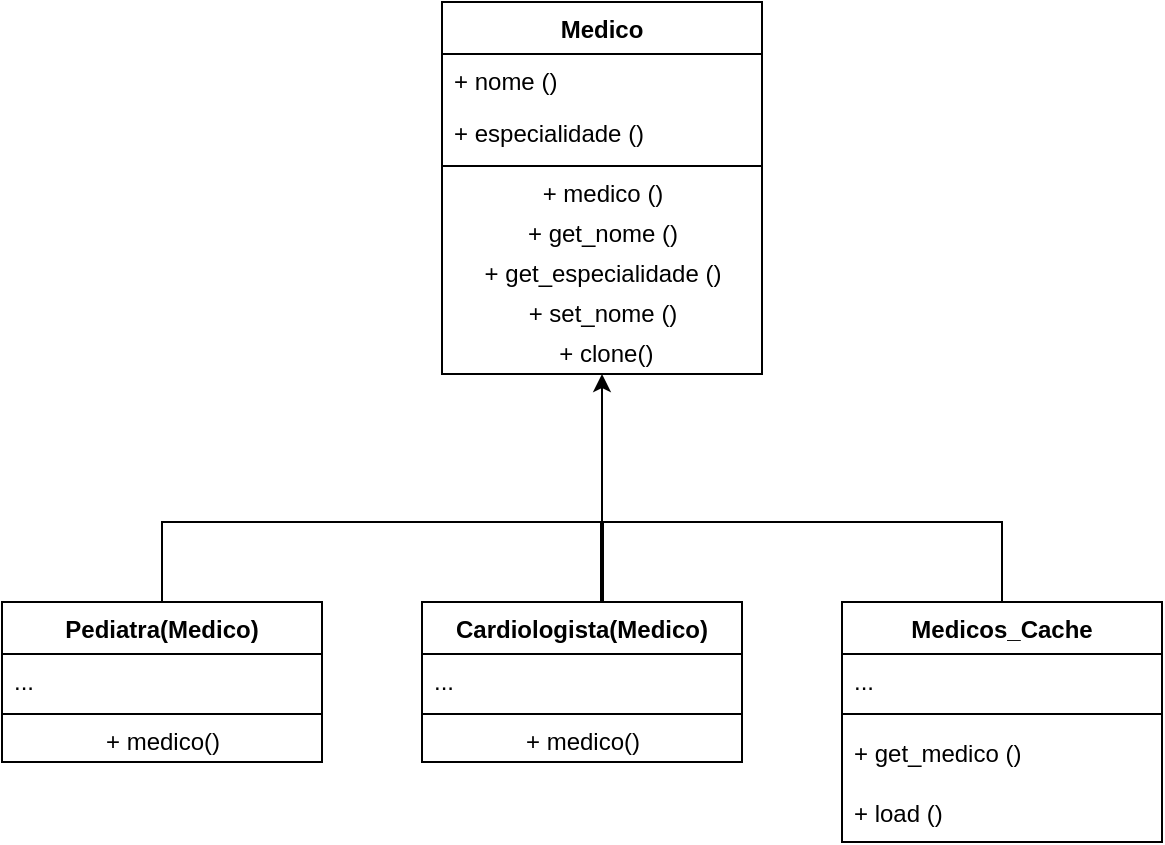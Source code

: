 <mxfile version="17.1.3" type="device"><diagram id="Usv__YCPIJ87BXvcgYp3" name="Page-1"><mxGraphModel dx="824" dy="855" grid="1" gridSize="10" guides="1" tooltips="1" connect="1" arrows="1" fold="1" page="1" pageScale="1" pageWidth="827" pageHeight="1169" math="0" shadow="0"><root><mxCell id="0"/><mxCell id="1" parent="0"/><mxCell id="Z-tR_-vevjpdy-4VLBA9-17" value="" style="shape=partialRectangle;whiteSpace=wrap;html=1;bottom=1;right=1;left=1;top=0;fillColor=none;routingCenterX=-0.5;direction=west;" parent="1" vertex="1"><mxGeometry x="310" y="340" width="420" height="40" as="geometry"/></mxCell><mxCell id="Z-tR_-vevjpdy-4VLBA9-23" value="" style="edgeStyle=orthogonalEdgeStyle;rounded=0;orthogonalLoop=1;jettySize=auto;html=1;" parent="1" source="Z-tR_-vevjpdy-4VLBA9-19" target="Z-tR_-vevjpdy-4VLBA9-6" edge="1"><mxGeometry relative="1" as="geometry"/></mxCell><mxCell id="Z-tR_-vevjpdy-4VLBA9-19" value="" style="line;strokeWidth=2;html=1;direction=south;" parent="1" vertex="1"><mxGeometry x="525" y="340" width="10" height="40" as="geometry"/></mxCell><mxCell id="ecQ5F8x7SxSl_X-giozS-5" value="Medico" style="swimlane;fontStyle=1;align=center;verticalAlign=top;childLayout=stackLayout;horizontal=1;startSize=26;horizontalStack=0;resizeParent=1;resizeParentMax=0;resizeLast=0;collapsible=1;marginBottom=0;" vertex="1" parent="1"><mxGeometry x="450" y="80" width="160" height="186" as="geometry"/></mxCell><mxCell id="ecQ5F8x7SxSl_X-giozS-9" value="+ nome ()" style="text;strokeColor=none;fillColor=none;align=left;verticalAlign=top;spacingLeft=4;spacingRight=4;overflow=hidden;rotatable=0;points=[[0,0.5],[1,0.5]];portConstraint=eastwest;" vertex="1" parent="ecQ5F8x7SxSl_X-giozS-5"><mxGeometry y="26" width="160" height="26" as="geometry"/></mxCell><mxCell id="ecQ5F8x7SxSl_X-giozS-6" value="+ especialidade ()" style="text;strokeColor=none;fillColor=none;align=left;verticalAlign=top;spacingLeft=4;spacingRight=4;overflow=hidden;rotatable=0;points=[[0,0.5],[1,0.5]];portConstraint=eastwest;" vertex="1" parent="ecQ5F8x7SxSl_X-giozS-5"><mxGeometry y="52" width="160" height="26" as="geometry"/></mxCell><mxCell id="ecQ5F8x7SxSl_X-giozS-7" value="" style="line;strokeWidth=1;fillColor=none;align=left;verticalAlign=middle;spacingTop=-1;spacingLeft=3;spacingRight=3;rotatable=0;labelPosition=right;points=[];portConstraint=eastwest;" vertex="1" parent="ecQ5F8x7SxSl_X-giozS-5"><mxGeometry y="78" width="160" height="8" as="geometry"/></mxCell><mxCell id="Z-tR_-vevjpdy-4VLBA9-5" value="+ medico ()" style="text;html=1;align=center;verticalAlign=middle;resizable=0;points=[];autosize=1;strokeColor=none;fillColor=none;" parent="ecQ5F8x7SxSl_X-giozS-5" vertex="1"><mxGeometry y="86" width="160" height="20" as="geometry"/></mxCell><mxCell id="Z-tR_-vevjpdy-4VLBA9-4" value="+ get_nome ()" style="text;html=1;align=center;verticalAlign=middle;resizable=0;points=[];autosize=1;strokeColor=none;fillColor=none;" parent="ecQ5F8x7SxSl_X-giozS-5" vertex="1"><mxGeometry y="106" width="160" height="20" as="geometry"/></mxCell><mxCell id="Z-tR_-vevjpdy-4VLBA9-7" value="+ get_especialidade ()" style="text;html=1;align=center;verticalAlign=middle;resizable=0;points=[];autosize=1;strokeColor=none;fillColor=none;" parent="ecQ5F8x7SxSl_X-giozS-5" vertex="1"><mxGeometry y="126" width="160" height="20" as="geometry"/></mxCell><mxCell id="Z-tR_-vevjpdy-4VLBA9-8" value="+ set_nome ()" style="text;html=1;align=center;verticalAlign=middle;resizable=0;points=[];autosize=1;strokeColor=none;fillColor=none;" parent="ecQ5F8x7SxSl_X-giozS-5" vertex="1"><mxGeometry y="146" width="160" height="20" as="geometry"/></mxCell><mxCell id="Z-tR_-vevjpdy-4VLBA9-6" value="&amp;nbsp;+ clone()" style="text;html=1;align=center;verticalAlign=middle;resizable=0;points=[];autosize=1;strokeColor=none;fillColor=none;" parent="ecQ5F8x7SxSl_X-giozS-5" vertex="1"><mxGeometry y="166" width="160" height="20" as="geometry"/></mxCell><mxCell id="ecQ5F8x7SxSl_X-giozS-12" value="Pediatra(Medico)" style="swimlane;fontStyle=1;align=center;verticalAlign=top;childLayout=stackLayout;horizontal=1;startSize=26;horizontalStack=0;resizeParent=1;resizeParentMax=0;resizeLast=0;collapsible=1;marginBottom=0;" vertex="1" parent="1"><mxGeometry x="230" y="380" width="160" height="80" as="geometry"/></mxCell><mxCell id="ecQ5F8x7SxSl_X-giozS-13" value="..." style="text;strokeColor=none;fillColor=none;align=left;verticalAlign=top;spacingLeft=4;spacingRight=4;overflow=hidden;rotatable=0;points=[[0,0.5],[1,0.5]];portConstraint=eastwest;" vertex="1" parent="ecQ5F8x7SxSl_X-giozS-12"><mxGeometry y="26" width="160" height="26" as="geometry"/></mxCell><mxCell id="ecQ5F8x7SxSl_X-giozS-14" value="" style="line;strokeWidth=1;fillColor=none;align=left;verticalAlign=middle;spacingTop=-1;spacingLeft=3;spacingRight=3;rotatable=0;labelPosition=right;points=[];portConstraint=eastwest;" vertex="1" parent="ecQ5F8x7SxSl_X-giozS-12"><mxGeometry y="52" width="160" height="8" as="geometry"/></mxCell><mxCell id="TYyCDBsS5GqyMNUIKZTn-40" value="&lt;font style=&quot;vertical-align: inherit&quot;&gt;&lt;font style=&quot;vertical-align: inherit&quot;&gt;&lt;font style=&quot;vertical-align: inherit&quot;&gt;&lt;font style=&quot;vertical-align: inherit&quot;&gt;&lt;font style=&quot;vertical-align: inherit&quot;&gt;&lt;font style=&quot;vertical-align: inherit&quot;&gt;&lt;font style=&quot;vertical-align: inherit&quot;&gt;&lt;font style=&quot;vertical-align: inherit&quot;&gt;&lt;font style=&quot;vertical-align: inherit&quot;&gt;&lt;font style=&quot;vertical-align: inherit&quot;&gt;+ medico()&lt;/font&gt;&lt;/font&gt;&lt;/font&gt;&lt;/font&gt;&lt;/font&gt;&lt;/font&gt;&lt;/font&gt;&lt;/font&gt;&lt;/font&gt;&lt;/font&gt;" style="text;html=1;align=center;verticalAlign=middle;resizable=0;points=[];autosize=1;strokeColor=none;fillColor=none;" parent="ecQ5F8x7SxSl_X-giozS-12" vertex="1"><mxGeometry y="60" width="160" height="20" as="geometry"/></mxCell><mxCell id="ecQ5F8x7SxSl_X-giozS-16" value="Cardiologista(Medico)" style="swimlane;fontStyle=1;align=center;verticalAlign=top;childLayout=stackLayout;horizontal=1;startSize=26;horizontalStack=0;resizeParent=1;resizeParentMax=0;resizeLast=0;collapsible=1;marginBottom=0;" vertex="1" parent="1"><mxGeometry x="440" y="380" width="160" height="80" as="geometry"/></mxCell><mxCell id="ecQ5F8x7SxSl_X-giozS-17" value="..." style="text;strokeColor=none;fillColor=none;align=left;verticalAlign=top;spacingLeft=4;spacingRight=4;overflow=hidden;rotatable=0;points=[[0,0.5],[1,0.5]];portConstraint=eastwest;" vertex="1" parent="ecQ5F8x7SxSl_X-giozS-16"><mxGeometry y="26" width="160" height="26" as="geometry"/></mxCell><mxCell id="ecQ5F8x7SxSl_X-giozS-18" value="" style="line;strokeWidth=1;fillColor=none;align=left;verticalAlign=middle;spacingTop=-1;spacingLeft=3;spacingRight=3;rotatable=0;labelPosition=right;points=[];portConstraint=eastwest;" vertex="1" parent="ecQ5F8x7SxSl_X-giozS-16"><mxGeometry y="52" width="160" height="8" as="geometry"/></mxCell><mxCell id="TYyCDBsS5GqyMNUIKZTn-41" value="&lt;font style=&quot;vertical-align: inherit&quot;&gt;&lt;font style=&quot;vertical-align: inherit&quot;&gt;+ medico()&lt;/font&gt;&lt;/font&gt;" style="text;html=1;align=center;verticalAlign=middle;resizable=0;points=[];autosize=1;strokeColor=none;fillColor=none;" parent="ecQ5F8x7SxSl_X-giozS-16" vertex="1"><mxGeometry y="60" width="160" height="20" as="geometry"/></mxCell><mxCell id="ecQ5F8x7SxSl_X-giozS-20" value="Medicos_Cache" style="swimlane;fontStyle=1;align=center;verticalAlign=top;childLayout=stackLayout;horizontal=1;startSize=26;horizontalStack=0;resizeParent=1;resizeParentMax=0;resizeLast=0;collapsible=1;marginBottom=0;" vertex="1" parent="1"><mxGeometry x="650" y="380" width="160" height="120" as="geometry"/></mxCell><mxCell id="ecQ5F8x7SxSl_X-giozS-21" value="..." style="text;strokeColor=none;fillColor=none;align=left;verticalAlign=top;spacingLeft=4;spacingRight=4;overflow=hidden;rotatable=0;points=[[0,0.5],[1,0.5]];portConstraint=eastwest;" vertex="1" parent="ecQ5F8x7SxSl_X-giozS-20"><mxGeometry y="26" width="160" height="26" as="geometry"/></mxCell><mxCell id="ecQ5F8x7SxSl_X-giozS-22" value="" style="line;strokeWidth=1;fillColor=none;align=left;verticalAlign=middle;spacingTop=-1;spacingLeft=3;spacingRight=3;rotatable=0;labelPosition=right;points=[];portConstraint=eastwest;" vertex="1" parent="ecQ5F8x7SxSl_X-giozS-20"><mxGeometry y="52" width="160" height="8" as="geometry"/></mxCell><mxCell id="Z-tR_-vevjpdy-4VLBA9-10" value="+ get_medico ()" style="text;strokeColor=none;fillColor=none;align=left;verticalAlign=middle;spacingLeft=4;spacingRight=4;overflow=hidden;points=[[0,0.5],[1,0.5]];portConstraint=eastwest;rotatable=0;" parent="ecQ5F8x7SxSl_X-giozS-20" vertex="1"><mxGeometry y="60" width="160" height="30" as="geometry"/></mxCell><mxCell id="Z-tR_-vevjpdy-4VLBA9-11" value="+ load ()" style="text;strokeColor=none;fillColor=none;align=left;verticalAlign=middle;spacingLeft=4;spacingRight=4;overflow=hidden;points=[[0,0.5],[1,0.5]];portConstraint=eastwest;rotatable=0;" parent="ecQ5F8x7SxSl_X-giozS-20" vertex="1"><mxGeometry y="90" width="160" height="30" as="geometry"/></mxCell></root></mxGraphModel></diagram></mxfile>